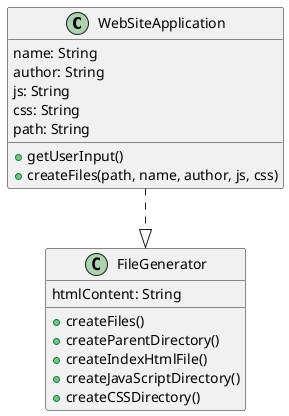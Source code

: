 @startuml

class WebSiteApplication{
    name: String
    author: String
    js: String
    css: String
    path: String

    + getUserInput()
    + createFiles(path, name, author, js, css)

}

WebSiteApplication ..|> FileGenerator

class FileGenerator{
    htmlContent: String

    + createFiles()
    + createParentDirectory()
    + createIndexHtmlFile()
    + createJavaScriptDirectory()
    + createCSSDirectory()
}
@enduml